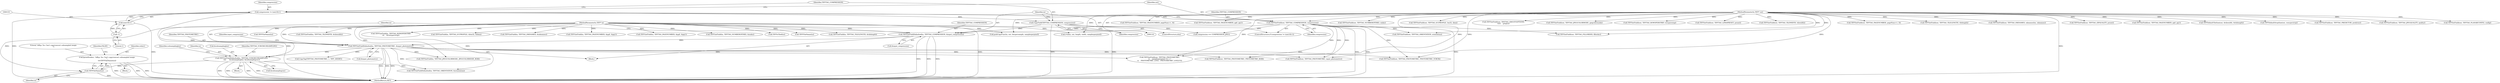 digraph "0_libtiff_5c080298d59efa53264d7248bbe3a04660db6ef7_2@API" {
"1000207" [label="(Call,fprintf(stderr, \"tiffcp: %s: Can't copy/convert subsampled image.\n\",\n\t\t\t\tTIFFFileName(in)))"];
"1000210" [label="(Call,TIFFFileName(in))"];
"1000191" [label="(Call,TIFFGetFieldDefaulted(in, TIFFTAG_YCBCRSUBSAMPLING,\n\t\t\t\t      &subsamplinghor, &subsamplingver))"];
"1000169" [label="(Call,TIFFGetFieldDefaulted(in, TIFFTAG_PHOTOMETRIC, &input_photometric))"];
"1000164" [label="(Call,TIFFGetFieldDefaulted(in, TIFFTAG_COMPRESSION, &input_compression))"];
"1000117" [label="(MethodParameterIn,TIFF* in)"];
"1000156" [label="(Call,TIFFSetField(out, TIFFTAG_COMPRESSION, compression))"];
"1000118" [label="(MethodParameterIn,TIFF* out)"];
"1000150" [label="(Call,compression != (uint16)-1)"];
"1000152" [label="(Call,(uint16)-1)"];
"1000154" [label="(Call,-1)"];
"1000161" [label="(Call,CopyField(TIFFTAG_COMPRESSION, compression))"];
"1000192" [label="(Identifier,in)"];
"1000172" [label="(Call,&input_photometric)"];
"1000194" [label="(Call,&subsamplinghor)"];
"1000681" [label="(Call,TIFFSetField(out, TIFFTAG_PAGENUMBER, pageNum++, 0))"];
"1000369" [label="(Call,TIFFSetField(out, TIFFTAG_TILELENGTH, tilelength))"];
"1000649" [label="(Call,TIFFSetField(out, TIFFTAG_INKNAMES, inknameslen, inknames))"];
"1000277" [label="(Call,TIFFSetField(out, TIFFTAG_FILLORDER, fillorder))"];
"1000269" [label="(Call,CopyTag(TIFFTAG_PHOTOMETRIC, 1, TIFF_SHORT))"];
"1000156" [label="(Call,TIFFSetField(out, TIFFTAG_COMPRESSION, compression))"];
"1000515" [label="(Call,TIFFSetField(out, TIFFTAG_ZIPQUALITY, preset))"];
"1000286" [label="(Call,TIFFGetFieldDefaulted(in, TIFFTAG_ORIENTATION, &orientation))"];
"1000151" [label="(Identifier,compression)"];
"1000165" [label="(Identifier,in)"];
"1000213" [label="(Identifier,FALSE)"];
"1000208" [label="(Identifier,stderr)"];
"1000161" [label="(Call,CopyField(TIFFTAG_COMPRESSION, compression))"];
"1000702" [label="(Call,TIFFSetField(out, TIFFTAG_PAGENUMBER, pg0, pg1))"];
"1000117" [label="(MethodParameterIn,TIFF* in)"];
"1000176" [label="(Identifier,input_compression)"];
"1000359" [label="(Call,TIFFDefaultTileSize(out, &tilewidth, &tilelength))"];
"1000753" [label="(MethodReturn,RET)"];
"1000196" [label="(Call,&subsamplingver)"];
"1000746" [label="(Call,(*cf)(in, out, length, width, samplesperpixel))"];
"1000158" [label="(Identifier,TIFFTAG_COMPRESSION)"];
"1000392" [label="(Call,TIFFDefaultStripSize(out, rowsperstrip))"];
"1000264" [label="(Call,TIFFSetField(out, TIFFTAG_PHOTOMETRIC, PHOTOMETRIC_RGB))"];
"1000384" [label="(Call,TIFFGetField(in, TIFFTAG_ROWSPERSTRIP,\n\t\t\t    &rowsperstrip))"];
"1000585" [label="(Call,TIFFGetField(in, TIFFTAG_ICCPROFILE, &len32, &data))"];
"1000118" [label="(MethodParameterIn,TIFF* out)"];
"1000171" [label="(Identifier,TIFFTAG_PHOTOMETRIC)"];
"1000493" [label="(Call,TIFFSetField(out, TIFFTAG_PREDICTOR, predictor))"];
"1000162" [label="(Identifier,TIFFTAG_COMPRESSION)"];
"1000206" [label="(Block,)"];
"1000455" [label="(Call,TIFFSetField(out, TIFFTAG_JPEGQUALITY, quality))"];
"1000612" [label="(Call,TIFFGetField(in, TIFFTAG_INKNAMES, &inknames))"];
"1000166" [label="(Identifier,TIFFTAG_COMPRESSION)"];
"1000690" [label="(Call,TIFFGetField(in, TIFFTAG_PAGENUMBER, &pg0, &pg1))"];
"1000215" [label="(Call,compression == COMPRESSION_JPEG)"];
"1000210" [label="(Call,TIFFFileName(in))"];
"1000169" [label="(Call,TIFFGetFieldDefaulted(in, TIFFTAG_PHOTOMETRIC, &input_photometric))"];
"1000431" [label="(Call,TIFFSetField(out, TIFFTAG_PLANARCONFIG, config))"];
"1000708" [label="(Call,TIFFSetField(out, TIFFTAG_PAGENUMBER, pageNum++, 0))"];
"1000668" [label="(Call,TIFFGetField(in, TIFFTAG_PAGENUMBER, &pg0, &pg1))"];
"1000193" [label="(Identifier,TIFFTAG_YCBCRSUBSAMPLING)"];
"1000319" [label="(Call,TIFFSetField(out, TIFFTAG_ORIENTATION, orientation))"];
"1000149" [label="(ControlStructure,if (compression != (uint16)-1))"];
"1000155" [label="(Literal,1)"];
"1000191" [label="(Call,TIFFGetFieldDefaulted(in, TIFFTAG_YCBCRSUBSAMPLING,\n\t\t\t\t      &subsamplinghor, &subsamplingver))"];
"1000201" [label="(Identifier,subsamplinghor)"];
"1000675" [label="(Call,TIFFSetField(out, TIFFTAG_PAGENUMBER, pg0, pg1))"];
"1000245" [label="(Call,TIFFSetField(out, TIFFTAG_PHOTOMETRIC,\n\t\t    samplesperpixel == 1 ?\n\t\t    PHOTOMETRIC_LOGL : PHOTOMETRIC_LOGLUV))"];
"1000607" [label="(Call,TIFFSetField(out, TIFFTAG_NUMBEROFINKS, ninks))"];
"1000159" [label="(Identifier,compression)"];
"1000601" [label="(Call,TIFFGetField(in, TIFFTAG_NUMBEROFINKS, &ninks))"];
"1000170" [label="(Identifier,in)"];
"1000157" [label="(Identifier,out)"];
"1000330" [label="(Call,TIFFIsTiled(in))"];
"1000297" [label="(Call,TIFFFileName(in))"];
"1000232" [label="(Call,TIFFSetField(out, TIFFTAG_PHOTOMETRIC, input_photometric))"];
"1000154" [label="(Call,-1)"];
"1000592" [label="(Call,TIFFSetField(out, TIFFTAG_ICCPROFILE, len32, data))"];
"1000209" [label="(Literal,\"tiffcp: %s: Can't copy/convert subsampled image.\n\")"];
"1000163" [label="(Identifier,compression)"];
"1000738" [label="(Call,pickCopyFunc(in, out, bitspersample, samplesperpixel))"];
"1000227" [label="(Call,TIFFSetField(out, TIFFTAG_PHOTOMETRIC, PHOTOMETRIC_YCBCR))"];
"1000543" [label="(Call,TIFFSetField(out, TIFFTAG_GROUP3OPTIONS,\n\t\t\t\t\t    g3opts))"];
"1000211" [label="(Identifier,in)"];
"1000354" [label="(Call,TIFFGetField(in, TIFFTAG_TILELENGTH, &tilelength))"];
"1000150" [label="(Call,compression != (uint16)-1)"];
"1000179" [label="(Call,TIFFSetField(in, TIFFTAG_JPEGCOLORMODE, JPEGCOLORMODE_RGB))"];
"1000188" [label="(Block,)"];
"1000310" [label="(Call,TIFFFileName(in))"];
"1000459" [label="(Call,TIFFSetField(out, TIFFTAG_JPEGCOLORMODE, jpegcolormode))"];
"1000152" [label="(Call,(uint16)-1)"];
"1000420" [label="(Call,TIFFSetField(out, TIFFTAG_ROWSPERSTRIP, rowsperstrip))"];
"1000524" [label="(Call,TIFFSetField(out, TIFFTAG_LZMAPRESET, preset))"];
"1000164" [label="(Call,TIFFGetFieldDefaulted(in, TIFFTAG_COMPRESSION, &input_compression))"];
"1000119" [label="(Block,)"];
"1000207" [label="(Call,fprintf(stderr, \"tiffcp: %s: Can't copy/convert subsampled image.\n\",\n\t\t\t\tTIFFFileName(in)))"];
"1000365" [label="(Call,TIFFSetField(out, TIFFTAG_TILEWIDTH, tilewidth))"];
"1000160" [label="(ControlStructure,else)"];
"1000342" [label="(Call,TIFFGetField(in, TIFFTAG_TILEWIDTH, &tilewidth))"];
"1000167" [label="(Call,&input_compression)"];
"1000207" -> "1000206"  [label="AST: "];
"1000207" -> "1000210"  [label="CFG: "];
"1000208" -> "1000207"  [label="AST: "];
"1000209" -> "1000207"  [label="AST: "];
"1000210" -> "1000207"  [label="AST: "];
"1000213" -> "1000207"  [label="CFG: "];
"1000207" -> "1000753"  [label="DDG: "];
"1000207" -> "1000753"  [label="DDG: "];
"1000207" -> "1000753"  [label="DDG: "];
"1000210" -> "1000207"  [label="DDG: "];
"1000210" -> "1000211"  [label="CFG: "];
"1000211" -> "1000210"  [label="AST: "];
"1000210" -> "1000753"  [label="DDG: "];
"1000191" -> "1000210"  [label="DDG: "];
"1000117" -> "1000210"  [label="DDG: "];
"1000191" -> "1000188"  [label="AST: "];
"1000191" -> "1000196"  [label="CFG: "];
"1000192" -> "1000191"  [label="AST: "];
"1000193" -> "1000191"  [label="AST: "];
"1000194" -> "1000191"  [label="AST: "];
"1000196" -> "1000191"  [label="AST: "];
"1000201" -> "1000191"  [label="CFG: "];
"1000191" -> "1000753"  [label="DDG: "];
"1000191" -> "1000753"  [label="DDG: "];
"1000191" -> "1000753"  [label="DDG: "];
"1000191" -> "1000753"  [label="DDG: "];
"1000169" -> "1000191"  [label="DDG: "];
"1000117" -> "1000191"  [label="DDG: "];
"1000191" -> "1000286"  [label="DDG: "];
"1000169" -> "1000119"  [label="AST: "];
"1000169" -> "1000172"  [label="CFG: "];
"1000170" -> "1000169"  [label="AST: "];
"1000171" -> "1000169"  [label="AST: "];
"1000172" -> "1000169"  [label="AST: "];
"1000176" -> "1000169"  [label="CFG: "];
"1000169" -> "1000753"  [label="DDG: "];
"1000169" -> "1000753"  [label="DDG: "];
"1000169" -> "1000753"  [label="DDG: "];
"1000164" -> "1000169"  [label="DDG: "];
"1000117" -> "1000169"  [label="DDG: "];
"1000169" -> "1000179"  [label="DDG: "];
"1000169" -> "1000227"  [label="DDG: "];
"1000169" -> "1000232"  [label="DDG: "];
"1000169" -> "1000245"  [label="DDG: "];
"1000169" -> "1000264"  [label="DDG: "];
"1000169" -> "1000269"  [label="DDG: "];
"1000169" -> "1000286"  [label="DDG: "];
"1000164" -> "1000119"  [label="AST: "];
"1000164" -> "1000167"  [label="CFG: "];
"1000165" -> "1000164"  [label="AST: "];
"1000166" -> "1000164"  [label="AST: "];
"1000167" -> "1000164"  [label="AST: "];
"1000170" -> "1000164"  [label="CFG: "];
"1000164" -> "1000753"  [label="DDG: "];
"1000164" -> "1000753"  [label="DDG: "];
"1000164" -> "1000753"  [label="DDG: "];
"1000117" -> "1000164"  [label="DDG: "];
"1000156" -> "1000164"  [label="DDG: "];
"1000161" -> "1000164"  [label="DDG: "];
"1000117" -> "1000116"  [label="AST: "];
"1000117" -> "1000753"  [label="DDG: "];
"1000117" -> "1000179"  [label="DDG: "];
"1000117" -> "1000286"  [label="DDG: "];
"1000117" -> "1000297"  [label="DDG: "];
"1000117" -> "1000310"  [label="DDG: "];
"1000117" -> "1000330"  [label="DDG: "];
"1000117" -> "1000342"  [label="DDG: "];
"1000117" -> "1000354"  [label="DDG: "];
"1000117" -> "1000384"  [label="DDG: "];
"1000117" -> "1000585"  [label="DDG: "];
"1000117" -> "1000601"  [label="DDG: "];
"1000117" -> "1000612"  [label="DDG: "];
"1000117" -> "1000668"  [label="DDG: "];
"1000117" -> "1000690"  [label="DDG: "];
"1000117" -> "1000738"  [label="DDG: "];
"1000117" -> "1000746"  [label="DDG: "];
"1000156" -> "1000149"  [label="AST: "];
"1000156" -> "1000159"  [label="CFG: "];
"1000157" -> "1000156"  [label="AST: "];
"1000158" -> "1000156"  [label="AST: "];
"1000159" -> "1000156"  [label="AST: "];
"1000165" -> "1000156"  [label="CFG: "];
"1000156" -> "1000753"  [label="DDG: "];
"1000156" -> "1000753"  [label="DDG: "];
"1000156" -> "1000753"  [label="DDG: "];
"1000118" -> "1000156"  [label="DDG: "];
"1000150" -> "1000156"  [label="DDG: "];
"1000156" -> "1000215"  [label="DDG: "];
"1000156" -> "1000227"  [label="DDG: "];
"1000156" -> "1000232"  [label="DDG: "];
"1000156" -> "1000245"  [label="DDG: "];
"1000156" -> "1000264"  [label="DDG: "];
"1000156" -> "1000277"  [label="DDG: "];
"1000156" -> "1000319"  [label="DDG: "];
"1000118" -> "1000116"  [label="AST: "];
"1000118" -> "1000753"  [label="DDG: "];
"1000118" -> "1000227"  [label="DDG: "];
"1000118" -> "1000232"  [label="DDG: "];
"1000118" -> "1000245"  [label="DDG: "];
"1000118" -> "1000264"  [label="DDG: "];
"1000118" -> "1000277"  [label="DDG: "];
"1000118" -> "1000319"  [label="DDG: "];
"1000118" -> "1000359"  [label="DDG: "];
"1000118" -> "1000365"  [label="DDG: "];
"1000118" -> "1000369"  [label="DDG: "];
"1000118" -> "1000392"  [label="DDG: "];
"1000118" -> "1000420"  [label="DDG: "];
"1000118" -> "1000431"  [label="DDG: "];
"1000118" -> "1000455"  [label="DDG: "];
"1000118" -> "1000459"  [label="DDG: "];
"1000118" -> "1000493"  [label="DDG: "];
"1000118" -> "1000515"  [label="DDG: "];
"1000118" -> "1000524"  [label="DDG: "];
"1000118" -> "1000543"  [label="DDG: "];
"1000118" -> "1000592"  [label="DDG: "];
"1000118" -> "1000607"  [label="DDG: "];
"1000118" -> "1000649"  [label="DDG: "];
"1000118" -> "1000675"  [label="DDG: "];
"1000118" -> "1000681"  [label="DDG: "];
"1000118" -> "1000702"  [label="DDG: "];
"1000118" -> "1000708"  [label="DDG: "];
"1000118" -> "1000738"  [label="DDG: "];
"1000118" -> "1000746"  [label="DDG: "];
"1000150" -> "1000149"  [label="AST: "];
"1000150" -> "1000152"  [label="CFG: "];
"1000151" -> "1000150"  [label="AST: "];
"1000152" -> "1000150"  [label="AST: "];
"1000157" -> "1000150"  [label="CFG: "];
"1000162" -> "1000150"  [label="CFG: "];
"1000150" -> "1000753"  [label="DDG: "];
"1000150" -> "1000753"  [label="DDG: "];
"1000152" -> "1000150"  [label="DDG: "];
"1000150" -> "1000161"  [label="DDG: "];
"1000152" -> "1000154"  [label="CFG: "];
"1000153" -> "1000152"  [label="AST: "];
"1000154" -> "1000152"  [label="AST: "];
"1000152" -> "1000753"  [label="DDG: "];
"1000154" -> "1000152"  [label="DDG: "];
"1000154" -> "1000155"  [label="CFG: "];
"1000155" -> "1000154"  [label="AST: "];
"1000161" -> "1000160"  [label="AST: "];
"1000161" -> "1000163"  [label="CFG: "];
"1000162" -> "1000161"  [label="AST: "];
"1000163" -> "1000161"  [label="AST: "];
"1000165" -> "1000161"  [label="CFG: "];
"1000161" -> "1000753"  [label="DDG: "];
"1000161" -> "1000753"  [label="DDG: "];
"1000161" -> "1000215"  [label="DDG: "];
}
